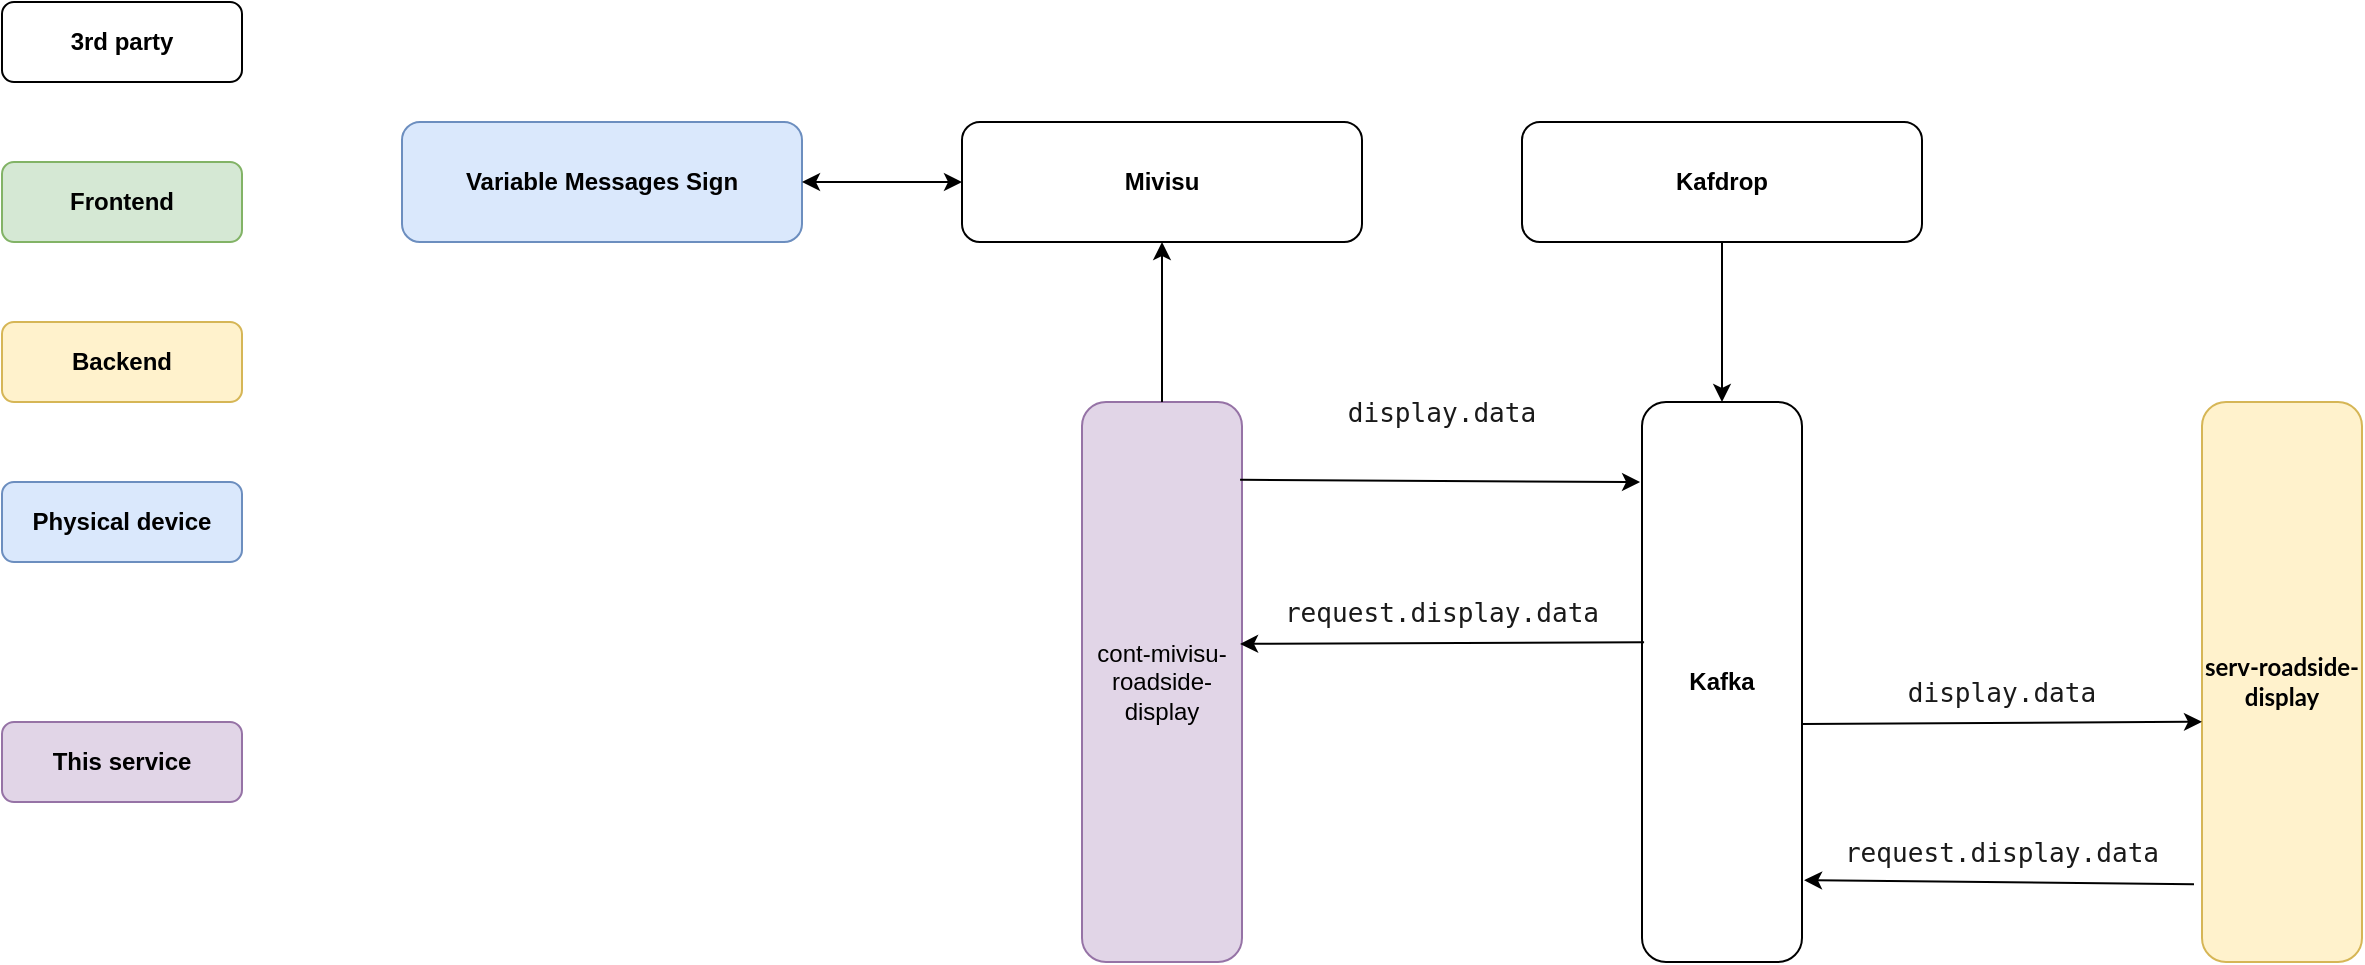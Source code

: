 <mxfile version="16.4.5" type="github">
  <diagram id="ouzjpwCySUWNFvJ32S4I" name="Page-1">
    <mxGraphModel dx="1420" dy="802" grid="1" gridSize="10" guides="1" tooltips="1" connect="1" arrows="1" fold="1" page="1" pageScale="1" pageWidth="1600" pageHeight="900" math="0" shadow="0">
      <root>
        <mxCell id="0" />
        <mxCell id="1" parent="0" />
        <mxCell id="rxdsacjxbleeD994g-ba-1" value="&lt;b&gt;Frontend&lt;/b&gt;" style="rounded=1;whiteSpace=wrap;html=1;fillColor=#d5e8d4;strokeColor=#82b366;" vertex="1" parent="1">
          <mxGeometry x="80" y="280" width="120" height="40" as="geometry" />
        </mxCell>
        <mxCell id="rxdsacjxbleeD994g-ba-2" value="&lt;b&gt;Backend&lt;/b&gt;" style="rounded=1;whiteSpace=wrap;html=1;fillColor=#fff2cc;strokeColor=#d6b656;" vertex="1" parent="1">
          <mxGeometry x="80" y="360" width="120" height="40" as="geometry" />
        </mxCell>
        <mxCell id="rxdsacjxbleeD994g-ba-3" value="&lt;b&gt;Physical device&lt;/b&gt;" style="rounded=1;whiteSpace=wrap;html=1;fillColor=#dae8fc;strokeColor=#6c8ebf;" vertex="1" parent="1">
          <mxGeometry x="80" y="440" width="120" height="40" as="geometry" />
        </mxCell>
        <mxCell id="rxdsacjxbleeD994g-ba-4" value="&lt;b&gt;This service&lt;/b&gt;" style="rounded=1;whiteSpace=wrap;html=1;fillColor=#e1d5e7;strokeColor=#9673a6;" vertex="1" parent="1">
          <mxGeometry x="80" y="560" width="120" height="40" as="geometry" />
        </mxCell>
        <mxCell id="rxdsacjxbleeD994g-ba-5" value="&lt;b&gt;Kafdrop&lt;/b&gt;" style="rounded=1;whiteSpace=wrap;html=1;" vertex="1" parent="1">
          <mxGeometry x="840" y="260" width="200" height="60" as="geometry" />
        </mxCell>
        <mxCell id="rxdsacjxbleeD994g-ba-6" value="&lt;b&gt;Kafka&lt;/b&gt;" style="rounded=1;whiteSpace=wrap;html=1;" vertex="1" parent="1">
          <mxGeometry x="900" y="400" width="80" height="280" as="geometry" />
        </mxCell>
        <mxCell id="rxdsacjxbleeD994g-ba-7" value="" style="endArrow=classic;html=1;rounded=0;fontColor=#1A1A1A;entryX=0.5;entryY=0;entryDx=0;entryDy=0;" edge="1" parent="1" source="rxdsacjxbleeD994g-ba-5" target="rxdsacjxbleeD994g-ba-6">
          <mxGeometry width="50" height="50" relative="1" as="geometry">
            <mxPoint x="760" y="390" as="sourcePoint" />
            <mxPoint x="810" y="340" as="targetPoint" />
          </mxGeometry>
        </mxCell>
        <mxCell id="rxdsacjxbleeD994g-ba-9" value="&lt;pre&gt;&lt;font face=&quot;jetbrains mono, monospace&quot; color=&quot;#1a1a1a&quot;&gt;&lt;span style=&quot;font-size: 13.067px ; background-color: rgb(255 , 255 , 255)&quot;&gt;display.data&lt;/span&gt;&lt;/font&gt;&lt;/pre&gt;" style="text;html=1;strokeColor=none;fillColor=none;align=center;verticalAlign=middle;whiteSpace=wrap;rounded=0;" vertex="1" parent="1">
          <mxGeometry x="710" y="390" width="180" height="30" as="geometry" />
        </mxCell>
        <mxCell id="rxdsacjxbleeD994g-ba-10" value="&lt;b&gt;3rd party&lt;/b&gt;" style="rounded=1;whiteSpace=wrap;html=1;" vertex="1" parent="1">
          <mxGeometry x="80" y="200" width="120" height="40" as="geometry" />
        </mxCell>
        <mxCell id="rxdsacjxbleeD994g-ba-11" value="cont-mivisu-roadside-display" style="rounded=1;whiteSpace=wrap;html=1;fillColor=#e1d5e7;strokeColor=#9673a6;" vertex="1" parent="1">
          <mxGeometry x="620" y="400" width="80" height="280" as="geometry" />
        </mxCell>
        <mxCell id="rxdsacjxbleeD994g-ba-12" value="&lt;pre&gt;&lt;font face=&quot;jetbrains mono, monospace&quot; color=&quot;#1a1a1a&quot;&gt;&lt;span style=&quot;font-size: 13.067px ; background-color: rgb(255 , 255 , 255)&quot;&gt;request.display.data&lt;/span&gt;&lt;/font&gt;&lt;font color=&quot;#bbbbbb&quot; face=&quot;jetbrains mono, monospace&quot; style=&quot;background-color: rgb(40 , 44 , 52)&quot;&gt;&lt;span style=&quot;font-size: 9.8pt&quot;&gt;&lt;br&gt;&lt;/span&gt;&lt;/font&gt;&lt;/pre&gt;" style="text;html=1;strokeColor=none;fillColor=none;align=center;verticalAlign=middle;whiteSpace=wrap;rounded=0;" vertex="1" parent="1">
          <mxGeometry x="710" y="490" width="180" height="30" as="geometry" />
        </mxCell>
        <mxCell id="rxdsacjxbleeD994g-ba-17" value="&lt;span style=&quot;font-family: &amp;#34;lato&amp;#34; , &amp;#34;arial&amp;#34;&quot;&gt;&lt;b&gt;&lt;font style=&quot;font-size: 12px&quot;&gt;serv-roadside-display&lt;/font&gt;&lt;/b&gt;&lt;/span&gt;" style="rounded=1;whiteSpace=wrap;html=1;fillColor=#fff2cc;strokeColor=#d6b656;" vertex="1" parent="1">
          <mxGeometry x="1180" y="400" width="80" height="280" as="geometry" />
        </mxCell>
        <mxCell id="rxdsacjxbleeD994g-ba-23" value="&lt;b&gt;Mivisu&lt;/b&gt;" style="rounded=1;whiteSpace=wrap;html=1;" vertex="1" parent="1">
          <mxGeometry x="560" y="260" width="200" height="60" as="geometry" />
        </mxCell>
        <mxCell id="rxdsacjxbleeD994g-ba-26" value="&lt;b&gt;Variable Messages Sign&lt;/b&gt;" style="rounded=1;whiteSpace=wrap;html=1;fillColor=#dae8fc;strokeColor=#6c8ebf;direction=west;" vertex="1" parent="1">
          <mxGeometry x="280" y="260" width="200" height="60" as="geometry" />
        </mxCell>
        <mxCell id="rxdsacjxbleeD994g-ba-29" value="" style="endArrow=classic;html=1;rounded=0;entryX=-0.012;entryY=0.143;entryDx=0;entryDy=0;entryPerimeter=0;exitX=0.988;exitY=0.139;exitDx=0;exitDy=0;exitPerimeter=0;" edge="1" parent="1" source="rxdsacjxbleeD994g-ba-11" target="rxdsacjxbleeD994g-ba-6">
          <mxGeometry width="50" height="50" relative="1" as="geometry">
            <mxPoint x="690" y="430" as="sourcePoint" />
            <mxPoint x="740" y="380" as="targetPoint" />
          </mxGeometry>
        </mxCell>
        <mxCell id="rxdsacjxbleeD994g-ba-30" value="" style="endArrow=classic;html=1;rounded=0;entryX=0.988;entryY=0.432;entryDx=0;entryDy=0;entryPerimeter=0;exitX=0.013;exitY=0.429;exitDx=0;exitDy=0;exitPerimeter=0;" edge="1" parent="1" source="rxdsacjxbleeD994g-ba-6" target="rxdsacjxbleeD994g-ba-11">
          <mxGeometry width="50" height="50" relative="1" as="geometry">
            <mxPoint x="690" y="430" as="sourcePoint" />
            <mxPoint x="740" y="380" as="targetPoint" />
          </mxGeometry>
        </mxCell>
        <mxCell id="rxdsacjxbleeD994g-ba-31" value="" style="endArrow=classic;html=1;rounded=0;entryX=0;entryY=0.571;entryDx=0;entryDy=0;entryPerimeter=0;exitX=1;exitY=0.575;exitDx=0;exitDy=0;exitPerimeter=0;" edge="1" parent="1" source="rxdsacjxbleeD994g-ba-6" target="rxdsacjxbleeD994g-ba-17">
          <mxGeometry width="50" height="50" relative="1" as="geometry">
            <mxPoint x="690" y="430" as="sourcePoint" />
            <mxPoint x="740" y="380" as="targetPoint" />
          </mxGeometry>
        </mxCell>
        <mxCell id="rxdsacjxbleeD994g-ba-33" value="" style="endArrow=classic;html=1;rounded=0;entryX=1.013;entryY=0.854;entryDx=0;entryDy=0;entryPerimeter=0;exitX=-0.05;exitY=0.861;exitDx=0;exitDy=0;exitPerimeter=0;" edge="1" parent="1" source="rxdsacjxbleeD994g-ba-17" target="rxdsacjxbleeD994g-ba-6">
          <mxGeometry width="50" height="50" relative="1" as="geometry">
            <mxPoint x="1130" y="650" as="sourcePoint" />
            <mxPoint x="740" y="380" as="targetPoint" />
          </mxGeometry>
        </mxCell>
        <mxCell id="rxdsacjxbleeD994g-ba-34" value="&lt;pre&gt;&lt;font face=&quot;jetbrains mono, monospace&quot; color=&quot;#1a1a1a&quot;&gt;&lt;span style=&quot;font-size: 13.067px ; background-color: rgb(255 , 255 , 255)&quot;&gt;request.display.data&lt;/span&gt;&lt;/font&gt;&lt;font color=&quot;#bbbbbb&quot; face=&quot;jetbrains mono, monospace&quot; style=&quot;background-color: rgb(40 , 44 , 52)&quot;&gt;&lt;span style=&quot;font-size: 9.8pt&quot;&gt;&lt;br&gt;&lt;/span&gt;&lt;/font&gt;&lt;/pre&gt;" style="text;html=1;strokeColor=none;fillColor=none;align=center;verticalAlign=middle;whiteSpace=wrap;rounded=0;" vertex="1" parent="1">
          <mxGeometry x="990" y="610" width="180" height="30" as="geometry" />
        </mxCell>
        <mxCell id="rxdsacjxbleeD994g-ba-36" value="&lt;pre&gt;&lt;font face=&quot;jetbrains mono, monospace&quot; color=&quot;#1a1a1a&quot;&gt;&lt;span style=&quot;font-size: 13.067px ; background-color: rgb(255 , 255 , 255)&quot;&gt;display.data&lt;/span&gt;&lt;/font&gt;&lt;/pre&gt;" style="text;html=1;strokeColor=none;fillColor=none;align=center;verticalAlign=middle;whiteSpace=wrap;rounded=0;" vertex="1" parent="1">
          <mxGeometry x="990" y="530" width="180" height="30" as="geometry" />
        </mxCell>
        <mxCell id="rxdsacjxbleeD994g-ba-37" value="" style="endArrow=classic;startArrow=classic;html=1;rounded=0;exitX=0;exitY=0.5;exitDx=0;exitDy=0;entryX=0;entryY=0.5;entryDx=0;entryDy=0;" edge="1" parent="1" source="rxdsacjxbleeD994g-ba-23" target="rxdsacjxbleeD994g-ba-26">
          <mxGeometry width="50" height="50" relative="1" as="geometry">
            <mxPoint x="690" y="430" as="sourcePoint" />
            <mxPoint x="490" y="360" as="targetPoint" />
          </mxGeometry>
        </mxCell>
        <mxCell id="rxdsacjxbleeD994g-ba-38" value="" style="endArrow=classic;html=1;rounded=0;exitX=0.5;exitY=0;exitDx=0;exitDy=0;entryX=0.5;entryY=1;entryDx=0;entryDy=0;" edge="1" parent="1" source="rxdsacjxbleeD994g-ba-11" target="rxdsacjxbleeD994g-ba-23">
          <mxGeometry width="50" height="50" relative="1" as="geometry">
            <mxPoint x="690" y="430" as="sourcePoint" />
            <mxPoint x="770" y="340" as="targetPoint" />
          </mxGeometry>
        </mxCell>
      </root>
    </mxGraphModel>
  </diagram>
</mxfile>
